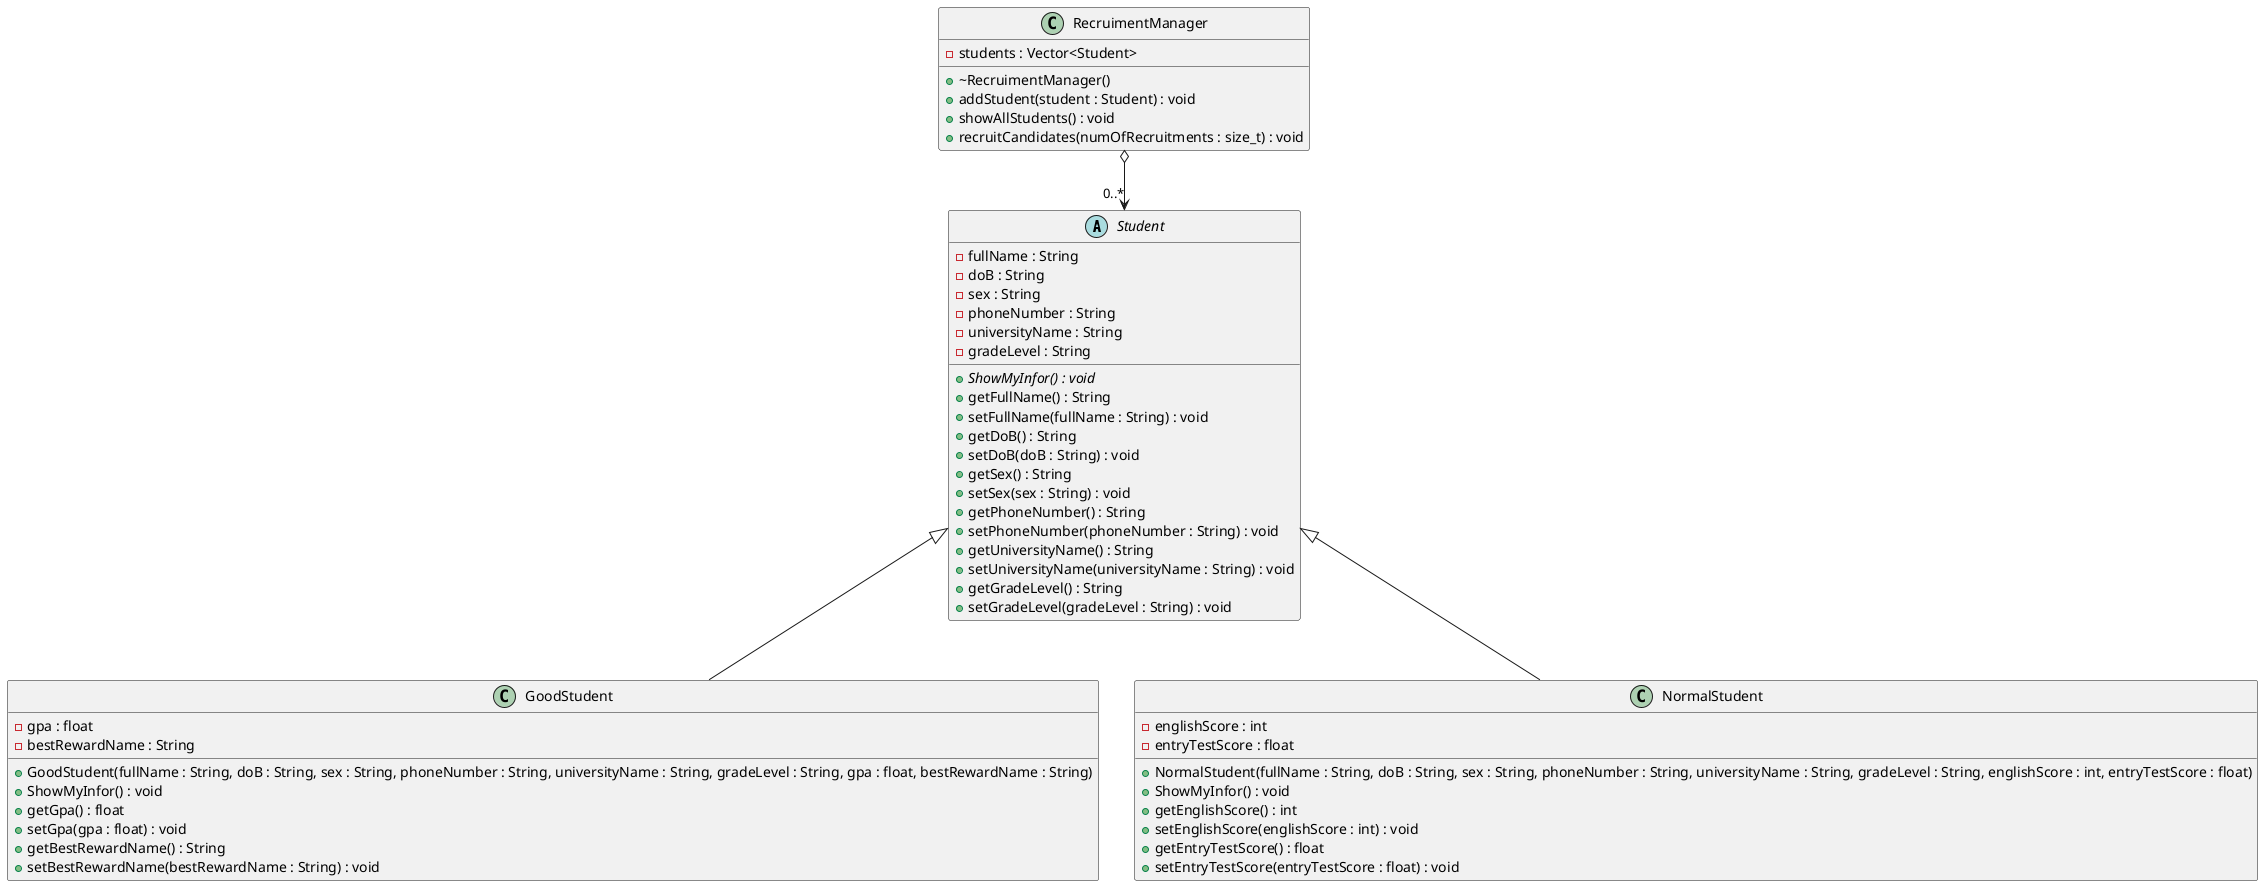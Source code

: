 @startuml RecruimentManager

abstract class Student {
    - fullName : String
    - doB : String
    - sex : String
    - phoneNumber : String
    - universityName : String
    - gradeLevel : String
    {abstract} + ShowMyInfor() : void
    + getFullName() : String
    + setFullName(fullName : String) : void
    + getDoB() : String
    + setDoB(doB : String) : void
    + getSex() : String
    + setSex(sex : String) : void
    + getPhoneNumber() : String
    + setPhoneNumber(phoneNumber : String) : void
    + getUniversityName() : String
    + setUniversityName(universityName : String) : void
    + getGradeLevel() : String
    + setGradeLevel(gradeLevel : String) : void
}

class GoodStudent {
    - gpa : float
    - bestRewardName : String
    + GoodStudent(fullName : String, doB : String, sex : String, phoneNumber : String, universityName : String, gradeLevel : String, gpa : float, bestRewardName : String)
    + ShowMyInfor() : void
    + getGpa() : float
    + setGpa(gpa : float) : void
    + getBestRewardName() : String
    + setBestRewardName(bestRewardName : String) : void
}

class NormalStudent {
    - englishScore : int
    - entryTestScore : float
    + NormalStudent(fullName : String, doB : String, sex : String, phoneNumber : String, universityName : String, gradeLevel : String, englishScore : int, entryTestScore : float)
    + ShowMyInfor() : void
    + getEnglishScore() : int
    + setEnglishScore(englishScore : int) : void
    + getEntryTestScore() : float
    + setEntryTestScore(entryTestScore : float) : void
}

class RecruimentManager {
    - students : Vector<Student>
    + ~RecruimentManager()
    + addStudent(student : Student) : void
    + showAllStudents() : void
    + recruitCandidates(numOfRecruitments : size_t) : void
}

Student <|-- GoodStudent
Student <|-- NormalStudent
RecruimentManager o--> "0..*" Student

@enduml
